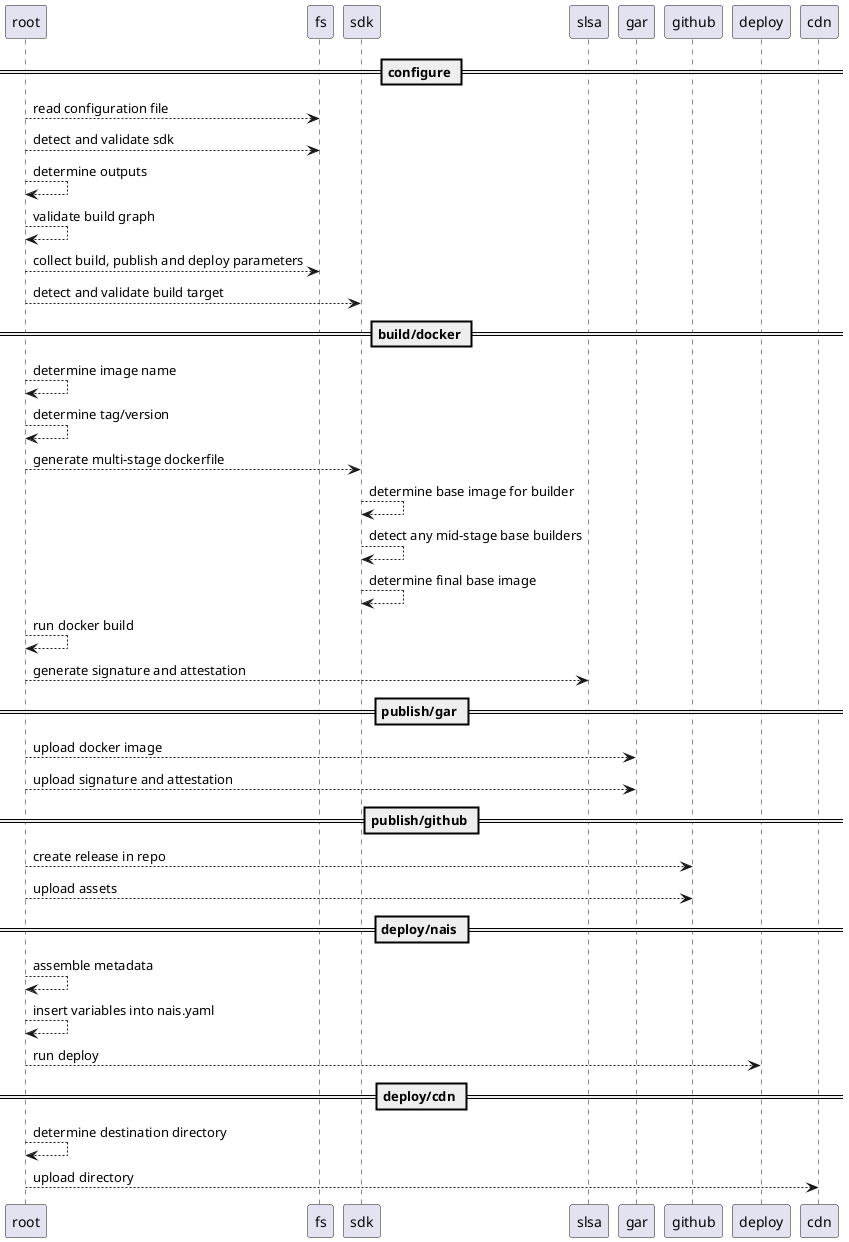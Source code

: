 @startuml

== configure ==
root --> fs: read configuration file
root --> fs: detect and validate sdk
root --> root: determine outputs
root --> root: validate build graph
root --> fs: collect build, publish and deploy parameters
root --> sdk: detect and validate build target

== build/docker ==
root --> root: determine image name
root --> root: determine tag/version
root --> sdk: generate multi-stage dockerfile
sdk --> sdk: determine base image for builder
sdk --> sdk: detect any mid-stage base builders
sdk --> sdk: determine final base image
root --> root: run docker build
root --> slsa: generate signature and attestation

== publish/gar ==
root --> gar: upload docker image
root --> gar: upload signature and attestation

== publish/github ==
root --> github: create release in repo
root --> github: upload assets

== deploy/nais ==
root --> root: assemble metadata
root --> root: insert variables into nais.yaml
root --> deploy: run deploy

== deploy/cdn ==
root --> root: determine destination directory
root --> cdn: upload directory

@enduml
